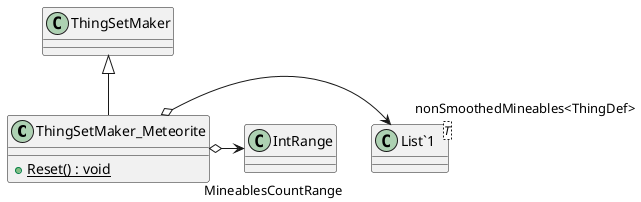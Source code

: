 @startuml
class ThingSetMaker_Meteorite {
    + {static} Reset() : void
}
class "List`1"<T> {
}
ThingSetMaker <|-- ThingSetMaker_Meteorite
ThingSetMaker_Meteorite o-> "nonSmoothedMineables<ThingDef>" "List`1"
ThingSetMaker_Meteorite o-> "MineablesCountRange" IntRange
@enduml
